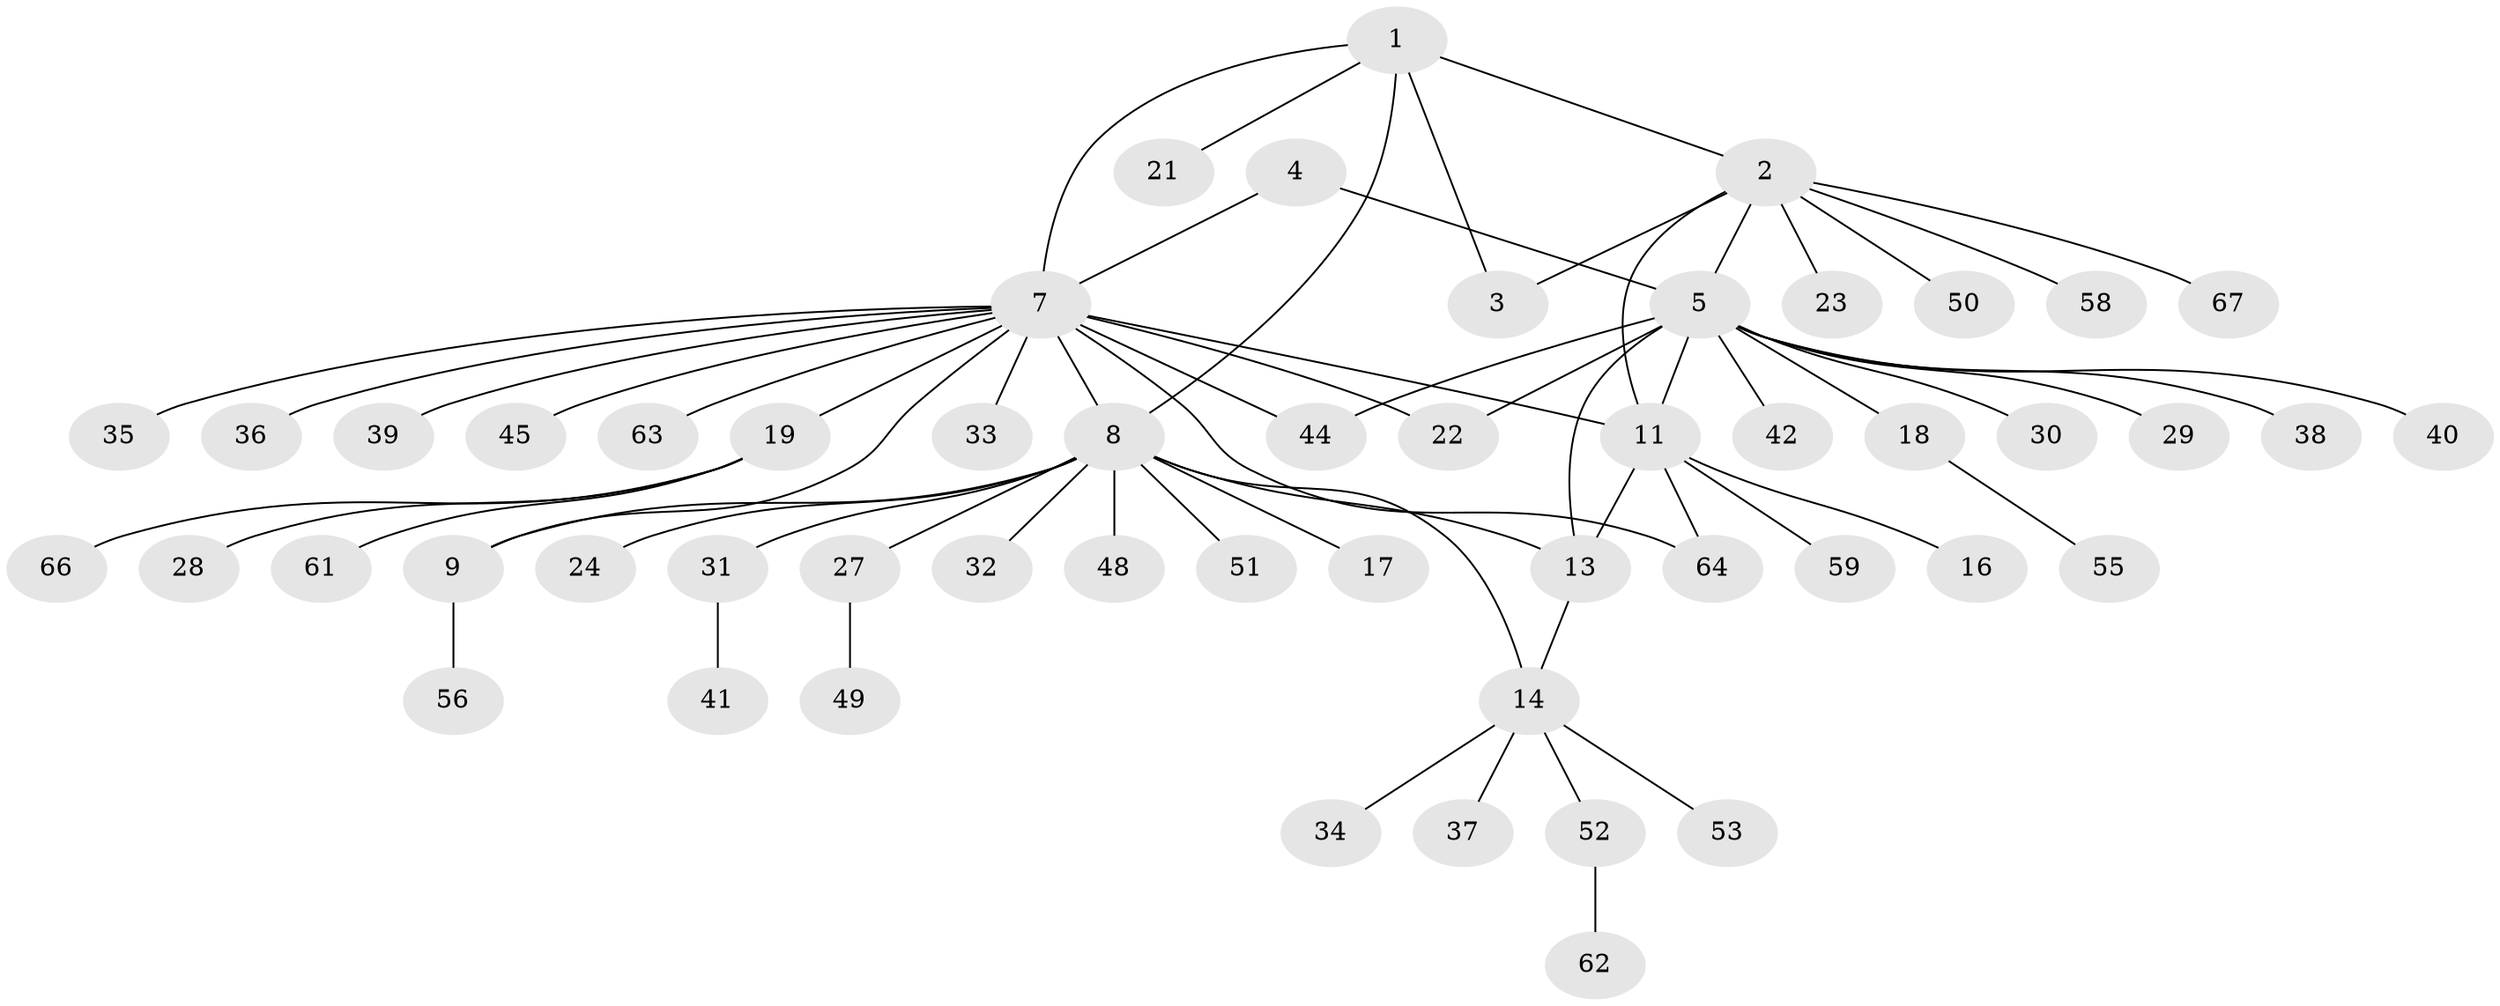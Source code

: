 // Generated by graph-tools (version 1.1) at 2025/52/02/27/25 19:52:20]
// undirected, 53 vertices, 64 edges
graph export_dot {
graph [start="1"]
  node [color=gray90,style=filled];
  1;
  2 [super="+43"];
  3;
  4;
  5 [super="+6"];
  7 [super="+10"];
  8 [super="+15"];
  9 [super="+25"];
  11 [super="+12"];
  13 [super="+20"];
  14 [super="+26"];
  16;
  17;
  18 [super="+54"];
  19 [super="+65"];
  21;
  22;
  23;
  24;
  27;
  28;
  29;
  30;
  31 [super="+46"];
  32 [super="+60"];
  33;
  34;
  35;
  36;
  37;
  38 [super="+47"];
  39;
  40;
  41;
  42;
  44;
  45;
  48;
  49;
  50;
  51;
  52 [super="+57"];
  53;
  55;
  56;
  58;
  59;
  61;
  62;
  63;
  64;
  66;
  67;
  1 -- 2;
  1 -- 3;
  1 -- 7;
  1 -- 21;
  1 -- 8;
  2 -- 3;
  2 -- 23;
  2 -- 50;
  2 -- 58;
  2 -- 67;
  2 -- 5;
  2 -- 11;
  4 -- 5 [weight=2];
  4 -- 7;
  5 -- 13;
  5 -- 38;
  5 -- 40;
  5 -- 42;
  5 -- 44;
  5 -- 18;
  5 -- 22;
  5 -- 29;
  5 -- 30;
  5 -- 11;
  7 -- 8;
  7 -- 9;
  7 -- 22;
  7 -- 33;
  7 -- 36;
  7 -- 39;
  7 -- 63;
  7 -- 64;
  7 -- 35;
  7 -- 19;
  7 -- 11 [weight=2];
  7 -- 45;
  7 -- 44;
  8 -- 9;
  8 -- 17;
  8 -- 27;
  8 -- 48;
  8 -- 32;
  8 -- 13;
  8 -- 14;
  8 -- 51;
  8 -- 24;
  8 -- 31;
  9 -- 56;
  11 -- 13;
  11 -- 16;
  11 -- 59;
  11 -- 64;
  13 -- 14;
  14 -- 37;
  14 -- 52;
  14 -- 53;
  14 -- 34;
  18 -- 55;
  19 -- 28;
  19 -- 61;
  19 -- 66;
  27 -- 49;
  31 -- 41;
  52 -- 62;
}
